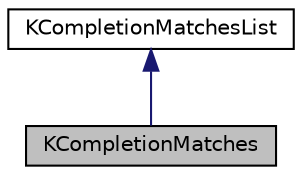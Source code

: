 digraph "KCompletionMatches"
{
  edge [fontname="Helvetica",fontsize="10",labelfontname="Helvetica",labelfontsize="10"];
  node [fontname="Helvetica",fontsize="10",shape=record];
  Node0 [label="KCompletionMatches",height=0.2,width=0.4,color="black", fillcolor="grey75", style="filled", fontcolor="black"];
  Node1 -> Node0 [dir="back",color="midnightblue",fontsize="10",style="solid",fontname="Helvetica"];
  Node1 [label="KCompletionMatchesList",height=0.2,width=0.4,color="black", fillcolor="white", style="filled",URL="$classKSortableList.html",tooltip="KSortableList is a QList which associates a key with each item in the list. "];
}
